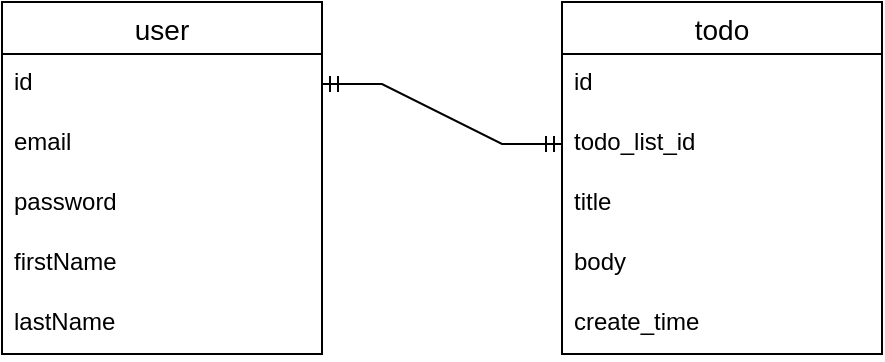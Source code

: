 <mxfile version="21.6.8" type="device">
  <diagram name="Страница — 1" id="7XL_QapMP1Py_jpZGX63">
    <mxGraphModel dx="1100" dy="902" grid="1" gridSize="10" guides="1" tooltips="1" connect="1" arrows="1" fold="1" page="1" pageScale="1" pageWidth="1169" pageHeight="827" background="none" math="0" shadow="0">
      <root>
        <mxCell id="0" />
        <mxCell id="1" parent="0" />
        <mxCell id="t98hqvXkPOVwVokEzmWd-1" value="user" style="swimlane;fontStyle=0;childLayout=stackLayout;horizontal=1;startSize=26;horizontalStack=0;resizeParent=1;resizeParentMax=0;resizeLast=0;collapsible=1;marginBottom=0;align=center;fontSize=14;" parent="1" vertex="1">
          <mxGeometry x="200" y="200" width="160" height="176" as="geometry" />
        </mxCell>
        <mxCell id="t98hqvXkPOVwVokEzmWd-2" value="id" style="text;strokeColor=none;fillColor=none;spacingLeft=4;spacingRight=4;overflow=hidden;rotatable=0;points=[[0,0.5],[1,0.5]];portConstraint=eastwest;fontSize=12;whiteSpace=wrap;html=1;" parent="t98hqvXkPOVwVokEzmWd-1" vertex="1">
          <mxGeometry y="26" width="160" height="30" as="geometry" />
        </mxCell>
        <mxCell id="t98hqvXkPOVwVokEzmWd-3" value="email" style="text;strokeColor=none;fillColor=none;spacingLeft=4;spacingRight=4;overflow=hidden;rotatable=0;points=[[0,0.5],[1,0.5]];portConstraint=eastwest;fontSize=12;whiteSpace=wrap;html=1;" parent="t98hqvXkPOVwVokEzmWd-1" vertex="1">
          <mxGeometry y="56" width="160" height="30" as="geometry" />
        </mxCell>
        <mxCell id="chpR4zdWC2VfA6s2-BSF-1" value="password" style="text;strokeColor=none;fillColor=none;spacingLeft=4;spacingRight=4;overflow=hidden;rotatable=0;points=[[0,0.5],[1,0.5]];portConstraint=eastwest;fontSize=12;whiteSpace=wrap;html=1;" parent="t98hqvXkPOVwVokEzmWd-1" vertex="1">
          <mxGeometry y="86" width="160" height="30" as="geometry" />
        </mxCell>
        <mxCell id="t98hqvXkPOVwVokEzmWd-4" value="firstName" style="text;strokeColor=none;fillColor=none;spacingLeft=4;spacingRight=4;overflow=hidden;rotatable=0;points=[[0,0.5],[1,0.5]];portConstraint=eastwest;fontSize=12;whiteSpace=wrap;html=1;" parent="t98hqvXkPOVwVokEzmWd-1" vertex="1">
          <mxGeometry y="116" width="160" height="30" as="geometry" />
        </mxCell>
        <mxCell id="t98hqvXkPOVwVokEzmWd-9" style="edgeStyle=orthogonalEdgeStyle;rounded=0;orthogonalLoop=1;jettySize=auto;html=1;exitX=1;exitY=0.5;exitDx=0;exitDy=0;" parent="t98hqvXkPOVwVokEzmWd-1" source="t98hqvXkPOVwVokEzmWd-2" target="t98hqvXkPOVwVokEzmWd-2" edge="1">
          <mxGeometry relative="1" as="geometry" />
        </mxCell>
        <mxCell id="chpR4zdWC2VfA6s2-BSF-2" value="lastName" style="text;strokeColor=none;fillColor=none;spacingLeft=4;spacingRight=4;overflow=hidden;rotatable=0;points=[[0,0.5],[1,0.5]];portConstraint=eastwest;fontSize=12;whiteSpace=wrap;html=1;" parent="t98hqvXkPOVwVokEzmWd-1" vertex="1">
          <mxGeometry y="146" width="160" height="30" as="geometry" />
        </mxCell>
        <mxCell id="t98hqvXkPOVwVokEzmWd-5" value="todo" style="swimlane;fontStyle=0;childLayout=stackLayout;horizontal=1;startSize=26;horizontalStack=0;resizeParent=1;resizeParentMax=0;resizeLast=0;collapsible=1;marginBottom=0;align=center;fontSize=14;" parent="1" vertex="1">
          <mxGeometry x="480" y="200" width="160" height="176" as="geometry" />
        </mxCell>
        <mxCell id="t98hqvXkPOVwVokEzmWd-6" value="id" style="text;strokeColor=none;fillColor=none;spacingLeft=4;spacingRight=4;overflow=hidden;rotatable=0;points=[[0,0.5],[1,0.5]];portConstraint=eastwest;fontSize=12;whiteSpace=wrap;html=1;" parent="t98hqvXkPOVwVokEzmWd-5" vertex="1">
          <mxGeometry y="26" width="160" height="30" as="geometry" />
        </mxCell>
        <mxCell id="t98hqvXkPOVwVokEzmWd-7" value="todo_list_id" style="text;strokeColor=none;fillColor=none;spacingLeft=4;spacingRight=4;overflow=hidden;rotatable=0;points=[[0,0.5],[1,0.5]];portConstraint=eastwest;fontSize=12;whiteSpace=wrap;html=1;" parent="t98hqvXkPOVwVokEzmWd-5" vertex="1">
          <mxGeometry y="56" width="160" height="30" as="geometry" />
        </mxCell>
        <mxCell id="t98hqvXkPOVwVokEzmWd-17" value="title" style="text;strokeColor=none;fillColor=none;spacingLeft=4;spacingRight=4;overflow=hidden;rotatable=0;points=[[0,0.5],[1,0.5]];portConstraint=eastwest;fontSize=12;whiteSpace=wrap;html=1;" parent="t98hqvXkPOVwVokEzmWd-5" vertex="1">
          <mxGeometry y="86" width="160" height="30" as="geometry" />
        </mxCell>
        <mxCell id="t98hqvXkPOVwVokEzmWd-18" value="body" style="text;strokeColor=none;fillColor=none;spacingLeft=4;spacingRight=4;overflow=hidden;rotatable=0;points=[[0,0.5],[1,0.5]];portConstraint=eastwest;fontSize=12;whiteSpace=wrap;html=1;" parent="t98hqvXkPOVwVokEzmWd-5" vertex="1">
          <mxGeometry y="116" width="160" height="30" as="geometry" />
        </mxCell>
        <mxCell id="t98hqvXkPOVwVokEzmWd-19" value="create_time" style="text;strokeColor=none;fillColor=none;spacingLeft=4;spacingRight=4;overflow=hidden;rotatable=0;points=[[0,0.5],[1,0.5]];portConstraint=eastwest;fontSize=12;whiteSpace=wrap;html=1;" parent="t98hqvXkPOVwVokEzmWd-5" vertex="1">
          <mxGeometry y="146" width="160" height="30" as="geometry" />
        </mxCell>
        <mxCell id="t98hqvXkPOVwVokEzmWd-25" value="" style="edgeStyle=entityRelationEdgeStyle;fontSize=12;html=1;endArrow=ERmandOne;startArrow=ERmandOne;rounded=0;" parent="1" source="t98hqvXkPOVwVokEzmWd-2" target="t98hqvXkPOVwVokEzmWd-7" edge="1">
          <mxGeometry width="100" height="100" relative="1" as="geometry">
            <mxPoint x="320" y="500" as="sourcePoint" />
            <mxPoint x="440" y="271" as="targetPoint" />
          </mxGeometry>
        </mxCell>
      </root>
    </mxGraphModel>
  </diagram>
</mxfile>
